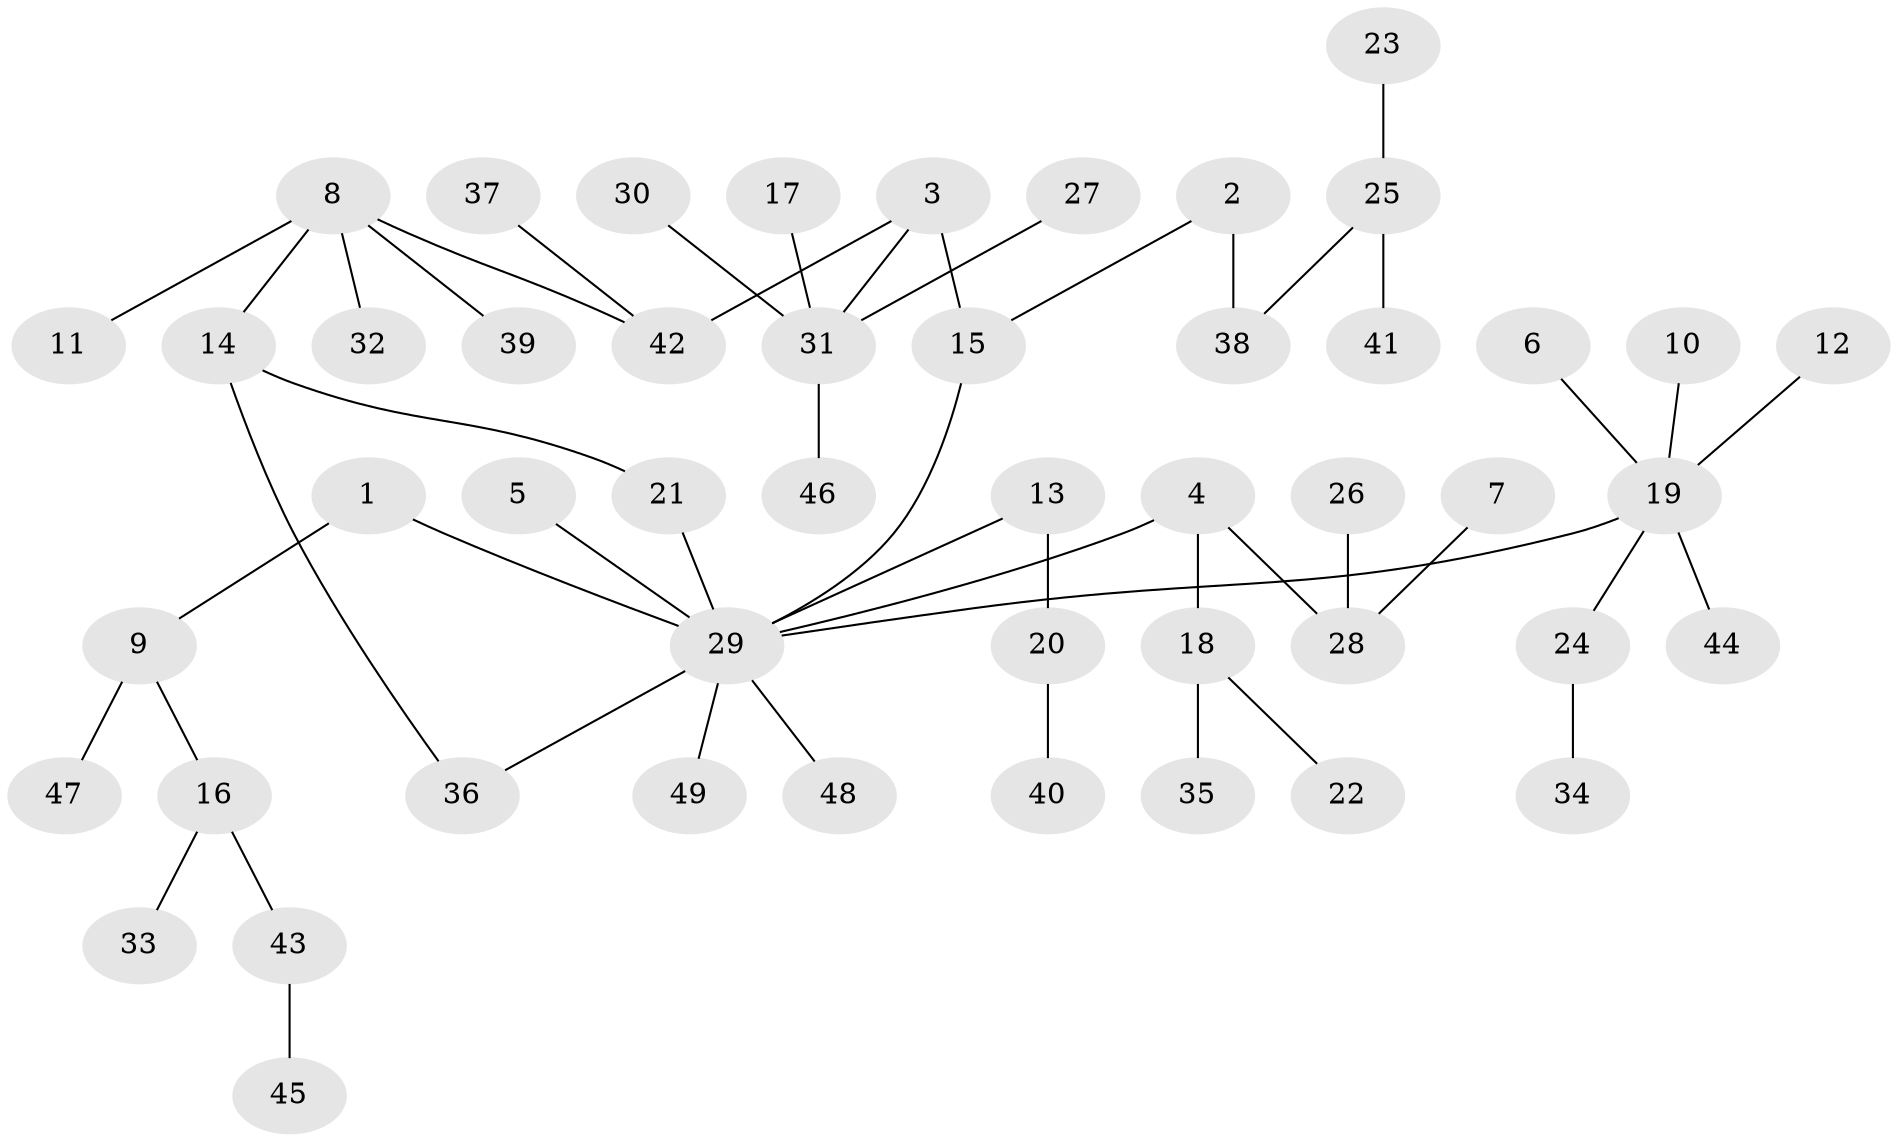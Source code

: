 // original degree distribution, {12: 0.012345679012345678, 2: 0.19753086419753085, 8: 0.012345679012345678, 4: 0.08641975308641975, 1: 0.5679012345679012, 3: 0.08641975308641975, 5: 0.012345679012345678, 6: 0.024691358024691357}
// Generated by graph-tools (version 1.1) at 2025/36/03/04/25 23:36:38]
// undirected, 49 vertices, 50 edges
graph export_dot {
  node [color=gray90,style=filled];
  1;
  2;
  3;
  4;
  5;
  6;
  7;
  8;
  9;
  10;
  11;
  12;
  13;
  14;
  15;
  16;
  17;
  18;
  19;
  20;
  21;
  22;
  23;
  24;
  25;
  26;
  27;
  28;
  29;
  30;
  31;
  32;
  33;
  34;
  35;
  36;
  37;
  38;
  39;
  40;
  41;
  42;
  43;
  44;
  45;
  46;
  47;
  48;
  49;
  1 -- 9 [weight=1.0];
  1 -- 29 [weight=1.0];
  2 -- 15 [weight=1.0];
  2 -- 38 [weight=1.0];
  3 -- 15 [weight=1.0];
  3 -- 31 [weight=1.0];
  3 -- 42 [weight=1.0];
  4 -- 18 [weight=1.0];
  4 -- 28 [weight=1.0];
  4 -- 29 [weight=1.0];
  5 -- 29 [weight=1.0];
  6 -- 19 [weight=1.0];
  7 -- 28 [weight=1.0];
  8 -- 11 [weight=1.0];
  8 -- 14 [weight=1.0];
  8 -- 32 [weight=1.0];
  8 -- 39 [weight=1.0];
  8 -- 42 [weight=1.0];
  9 -- 16 [weight=1.0];
  9 -- 47 [weight=1.0];
  10 -- 19 [weight=1.0];
  12 -- 19 [weight=1.0];
  13 -- 20 [weight=1.0];
  13 -- 29 [weight=1.0];
  14 -- 21 [weight=1.0];
  14 -- 36 [weight=1.0];
  15 -- 29 [weight=1.0];
  16 -- 33 [weight=1.0];
  16 -- 43 [weight=1.0];
  17 -- 31 [weight=1.0];
  18 -- 22 [weight=1.0];
  18 -- 35 [weight=1.0];
  19 -- 24 [weight=1.0];
  19 -- 29 [weight=1.0];
  19 -- 44 [weight=1.0];
  20 -- 40 [weight=1.0];
  21 -- 29 [weight=1.0];
  23 -- 25 [weight=1.0];
  24 -- 34 [weight=1.0];
  25 -- 38 [weight=1.0];
  25 -- 41 [weight=1.0];
  26 -- 28 [weight=1.0];
  27 -- 31 [weight=1.0];
  29 -- 36 [weight=1.0];
  29 -- 48 [weight=1.0];
  29 -- 49 [weight=1.0];
  30 -- 31 [weight=1.0];
  31 -- 46 [weight=1.0];
  37 -- 42 [weight=1.0];
  43 -- 45 [weight=1.0];
}
